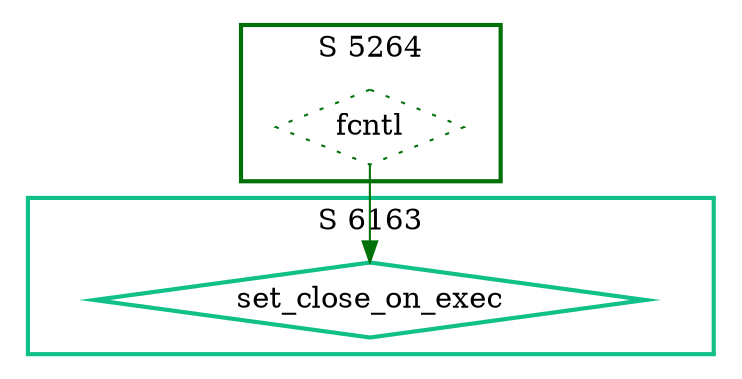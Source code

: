 digraph G {
  ratio=0.500000;
  "UV fcntl (5264)" [shape=diamond, label="fcntl", color="#007008",
                     style=dotted];
  "UV set_close_on_exec (6163)" [shape=diamond, label="set_close_on_exec",
                                 color="#10C088", style=bold];
  
  subgraph cluster_5264 { label="S 5264";
    color="#007008";
    style=bold;
    "UV fcntl (5264)"; };
  subgraph cluster_6163 { label="S 6163";
    color="#10C088";
    style=bold;
    "UV set_close_on_exec (6163)"; };
  
  "UV fcntl (5264)" -> "UV set_close_on_exec (6163)" [color="#007008"];
  
  }